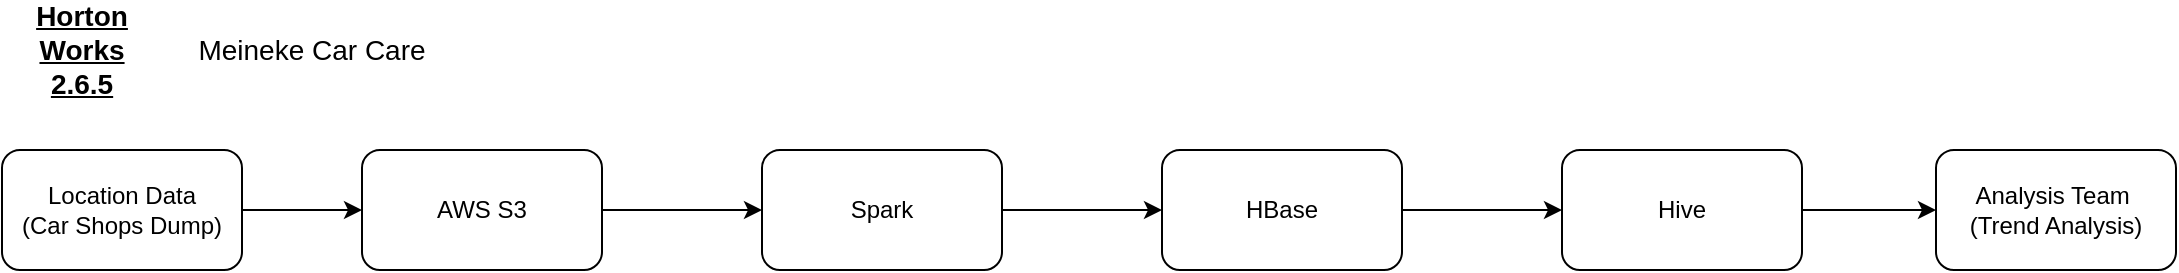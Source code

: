 <mxfile version="13.0.2" type="device"><diagram id="C-2JvsOCxMICfGxtae1S" name="Page-1"><mxGraphModel dx="2249" dy="763" grid="1" gridSize="10" guides="1" tooltips="1" connect="1" arrows="1" fold="1" page="1" pageScale="1" pageWidth="827" pageHeight="1169" math="0" shadow="0"><root><mxCell id="0"/><mxCell id="1" parent="0"/><mxCell id="3q5KEd-tdpQ3rNjF5BMB-5" style="edgeStyle=orthogonalEdgeStyle;rounded=0;orthogonalLoop=1;jettySize=auto;html=1;exitX=1;exitY=0.5;exitDx=0;exitDy=0;" edge="1" parent="1" source="3q5KEd-tdpQ3rNjF5BMB-1" target="3q5KEd-tdpQ3rNjF5BMB-4"><mxGeometry relative="1" as="geometry"/></mxCell><mxCell id="3q5KEd-tdpQ3rNjF5BMB-1" value="AWS S3" style="rounded=1;whiteSpace=wrap;html=1;" vertex="1" parent="1"><mxGeometry x="40" y="160" width="120" height="60" as="geometry"/></mxCell><mxCell id="3q5KEd-tdpQ3rNjF5BMB-3" style="edgeStyle=orthogonalEdgeStyle;rounded=0;orthogonalLoop=1;jettySize=auto;html=1;exitX=1;exitY=0.5;exitDx=0;exitDy=0;entryX=0;entryY=0.5;entryDx=0;entryDy=0;" edge="1" parent="1" source="3q5KEd-tdpQ3rNjF5BMB-2" target="3q5KEd-tdpQ3rNjF5BMB-1"><mxGeometry relative="1" as="geometry"/></mxCell><mxCell id="3q5KEd-tdpQ3rNjF5BMB-2" value="Location Data&lt;br&gt;(Car Shops Dump)" style="rounded=1;whiteSpace=wrap;html=1;" vertex="1" parent="1"><mxGeometry x="-140" y="160" width="120" height="60" as="geometry"/></mxCell><mxCell id="3q5KEd-tdpQ3rNjF5BMB-9" style="edgeStyle=orthogonalEdgeStyle;rounded=0;orthogonalLoop=1;jettySize=auto;html=1;exitX=1;exitY=0.5;exitDx=0;exitDy=0;fontSize=14;" edge="1" parent="1" source="3q5KEd-tdpQ3rNjF5BMB-4" target="3q5KEd-tdpQ3rNjF5BMB-8"><mxGeometry relative="1" as="geometry"/></mxCell><mxCell id="3q5KEd-tdpQ3rNjF5BMB-4" value="Spark" style="rounded=1;whiteSpace=wrap;html=1;" vertex="1" parent="1"><mxGeometry x="240" y="160" width="120" height="60" as="geometry"/></mxCell><mxCell id="3q5KEd-tdpQ3rNjF5BMB-6" value="&lt;b style=&quot;font-size: 14px;&quot;&gt;&lt;u style=&quot;font-size: 14px;&quot;&gt;Horton Works 2.6.5&lt;/u&gt;&lt;/b&gt;" style="text;html=1;strokeColor=none;fillColor=none;align=center;verticalAlign=middle;whiteSpace=wrap;rounded=0;fontSize=14;" vertex="1" parent="1"><mxGeometry x="-120" y="100" width="40" height="20" as="geometry"/></mxCell><mxCell id="3q5KEd-tdpQ3rNjF5BMB-12" style="edgeStyle=orthogonalEdgeStyle;rounded=0;orthogonalLoop=1;jettySize=auto;html=1;exitX=1;exitY=0.5;exitDx=0;exitDy=0;entryX=0;entryY=0.5;entryDx=0;entryDy=0;fontSize=14;" edge="1" parent="1" source="3q5KEd-tdpQ3rNjF5BMB-7" target="3q5KEd-tdpQ3rNjF5BMB-11"><mxGeometry relative="1" as="geometry"/></mxCell><mxCell id="3q5KEd-tdpQ3rNjF5BMB-7" value="Hive" style="rounded=1;whiteSpace=wrap;html=1;" vertex="1" parent="1"><mxGeometry x="640" y="160" width="120" height="60" as="geometry"/></mxCell><mxCell id="3q5KEd-tdpQ3rNjF5BMB-10" style="edgeStyle=orthogonalEdgeStyle;rounded=0;orthogonalLoop=1;jettySize=auto;html=1;exitX=1;exitY=0.5;exitDx=0;exitDy=0;entryX=0;entryY=0.5;entryDx=0;entryDy=0;fontSize=14;" edge="1" parent="1" source="3q5KEd-tdpQ3rNjF5BMB-8" target="3q5KEd-tdpQ3rNjF5BMB-7"><mxGeometry relative="1" as="geometry"/></mxCell><mxCell id="3q5KEd-tdpQ3rNjF5BMB-8" value="HBase" style="rounded=1;whiteSpace=wrap;html=1;" vertex="1" parent="1"><mxGeometry x="440" y="160" width="120" height="60" as="geometry"/></mxCell><mxCell id="3q5KEd-tdpQ3rNjF5BMB-11" value="Analysis Team&amp;nbsp;&lt;br&gt;(Trend Analysis)" style="rounded=1;whiteSpace=wrap;html=1;" vertex="1" parent="1"><mxGeometry x="827" y="160" width="120" height="60" as="geometry"/></mxCell><mxCell id="3q5KEd-tdpQ3rNjF5BMB-13" value="Meineke Car Care" style="text;html=1;strokeColor=none;fillColor=none;align=center;verticalAlign=middle;whiteSpace=wrap;rounded=0;fontSize=14;" vertex="1" parent="1"><mxGeometry x="-50" y="100" width="130" height="20" as="geometry"/></mxCell></root></mxGraphModel></diagram></mxfile>